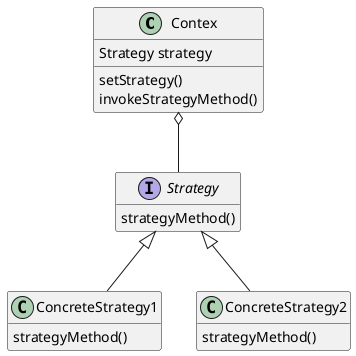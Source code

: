 @startuml StrategyPattern
hide empty members

class Contex{
    Strategy strategy
    setStrategy()
    invokeStrategyMethod()
}

interface Strategy{
    strategyMethod()
}

class ConcreteStrategy1{
    strategyMethod()
}

class ConcreteStrategy2{
    strategyMethod()
}

Contex o-- Strategy
Strategy <|-- ConcreteStrategy1
Strategy <|-- ConcreteStrategy2

@enduml